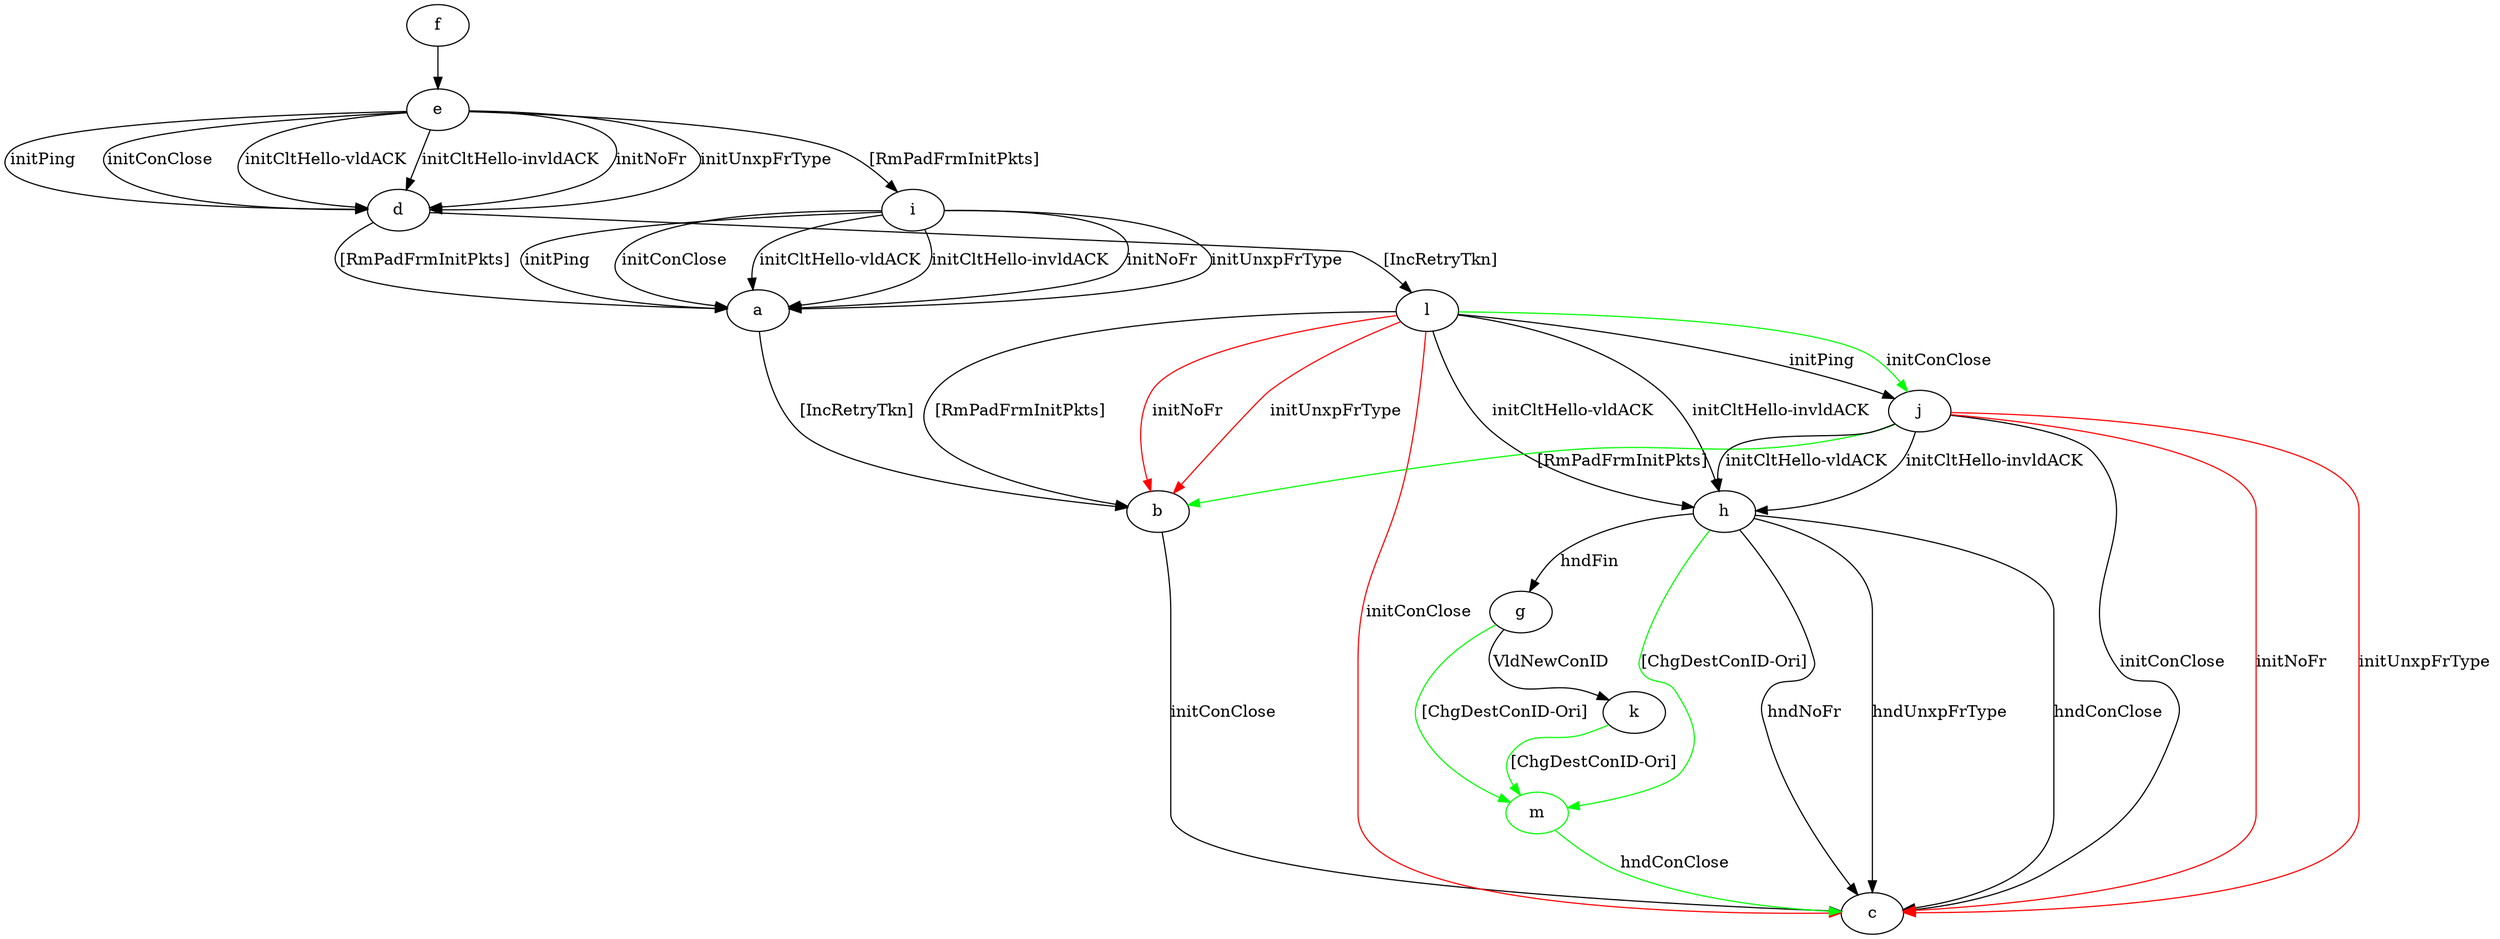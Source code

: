 digraph "" {
	a -> b	[key=0,
		label="[IncRetryTkn] "];
	b -> c	[key=0,
		label="initConClose "];
	d -> a	[key=0,
		label="[RmPadFrmInitPkts] "];
	d -> l	[key=0,
		label="[IncRetryTkn] "];
	e -> d	[key=0,
		label="initPing "];
	e -> d	[key=1,
		label="initConClose "];
	e -> d	[key=2,
		label="initCltHello-vldACK "];
	e -> d	[key=3,
		label="initCltHello-invldACK "];
	e -> d	[key=4,
		label="initNoFr "];
	e -> d	[key=5,
		label="initUnxpFrType "];
	e -> i	[key=0,
		label="[RmPadFrmInitPkts] "];
	f -> e	[key=0];
	g -> k	[key=0,
		label="VldNewConID "];
	m	[color=green];
	g -> m	[key=0,
		color=green,
		label="[ChgDestConID-Ori] "];
	h -> c	[key=0,
		label="hndNoFr "];
	h -> c	[key=1,
		label="hndUnxpFrType "];
	h -> c	[key=2,
		label="hndConClose "];
	h -> g	[key=0,
		label="hndFin "];
	h -> m	[key=0,
		color=green,
		label="[ChgDestConID-Ori] "];
	i -> a	[key=0,
		label="initPing "];
	i -> a	[key=1,
		label="initConClose "];
	i -> a	[key=2,
		label="initCltHello-vldACK "];
	i -> a	[key=3,
		label="initCltHello-invldACK "];
	i -> a	[key=4,
		label="initNoFr "];
	i -> a	[key=5,
		label="initUnxpFrType "];
	j -> b	[key=0,
		color=green,
		label="[RmPadFrmInitPkts] "];
	j -> c	[key=0,
		label="initConClose "];
	j -> c	[key=1,
		color=red,
		label="initNoFr "];
	j -> c	[key=2,
		color=red,
		label="initUnxpFrType "];
	j -> h	[key=0,
		label="initCltHello-vldACK "];
	j -> h	[key=1,
		label="initCltHello-invldACK "];
	k -> m	[key=0,
		color=green,
		label="[ChgDestConID-Ori] "];
	l -> b	[key=0,
		label="[RmPadFrmInitPkts] "];
	l -> b	[key=1,
		color=red,
		label="initNoFr "];
	l -> b	[key=2,
		color=red,
		label="initUnxpFrType "];
	l -> c	[key=0,
		color=red,
		label="initConClose "];
	l -> h	[key=0,
		label="initCltHello-vldACK "];
	l -> h	[key=1,
		label="initCltHello-invldACK "];
	l -> j	[key=0,
		label="initPing "];
	l -> j	[key=1,
		color=green,
		label="initConClose "];
	m -> c	[key=0,
		color=green,
		label="hndConClose "];
}
